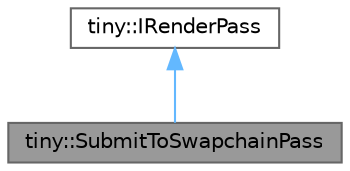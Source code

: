 digraph "tiny::SubmitToSwapchainPass"
{
 // LATEX_PDF_SIZE
  bgcolor="transparent";
  edge [fontname=Helvetica,fontsize=10,labelfontname=Helvetica,labelfontsize=10];
  node [fontname=Helvetica,fontsize=10,shape=box,height=0.2,width=0.4];
  Node1 [id="Node000001",label="tiny::SubmitToSwapchainPass",height=0.2,width=0.4,color="gray40", fillcolor="grey60", style="filled", fontcolor="black",tooltip=" "];
  Node2 -> Node1 [id="edge1_Node000001_Node000002",dir="back",color="steelblue1",style="solid",tooltip=" "];
  Node2 [id="Node000002",label="tiny::IRenderPass",height=0.2,width=0.4,color="gray40", fillcolor="white", style="filled",URL="$classtiny_1_1_i_render_pass.html",tooltip=" "];
}
